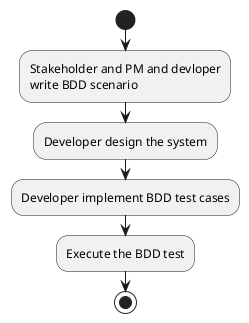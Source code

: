 @startuml
start
:Stakeholder and PM and devloper\nwrite BDD scenario;
:Developer design the system;
:Developer implement BDD test cases;
:Execute the BDD test;
stop
@enduml